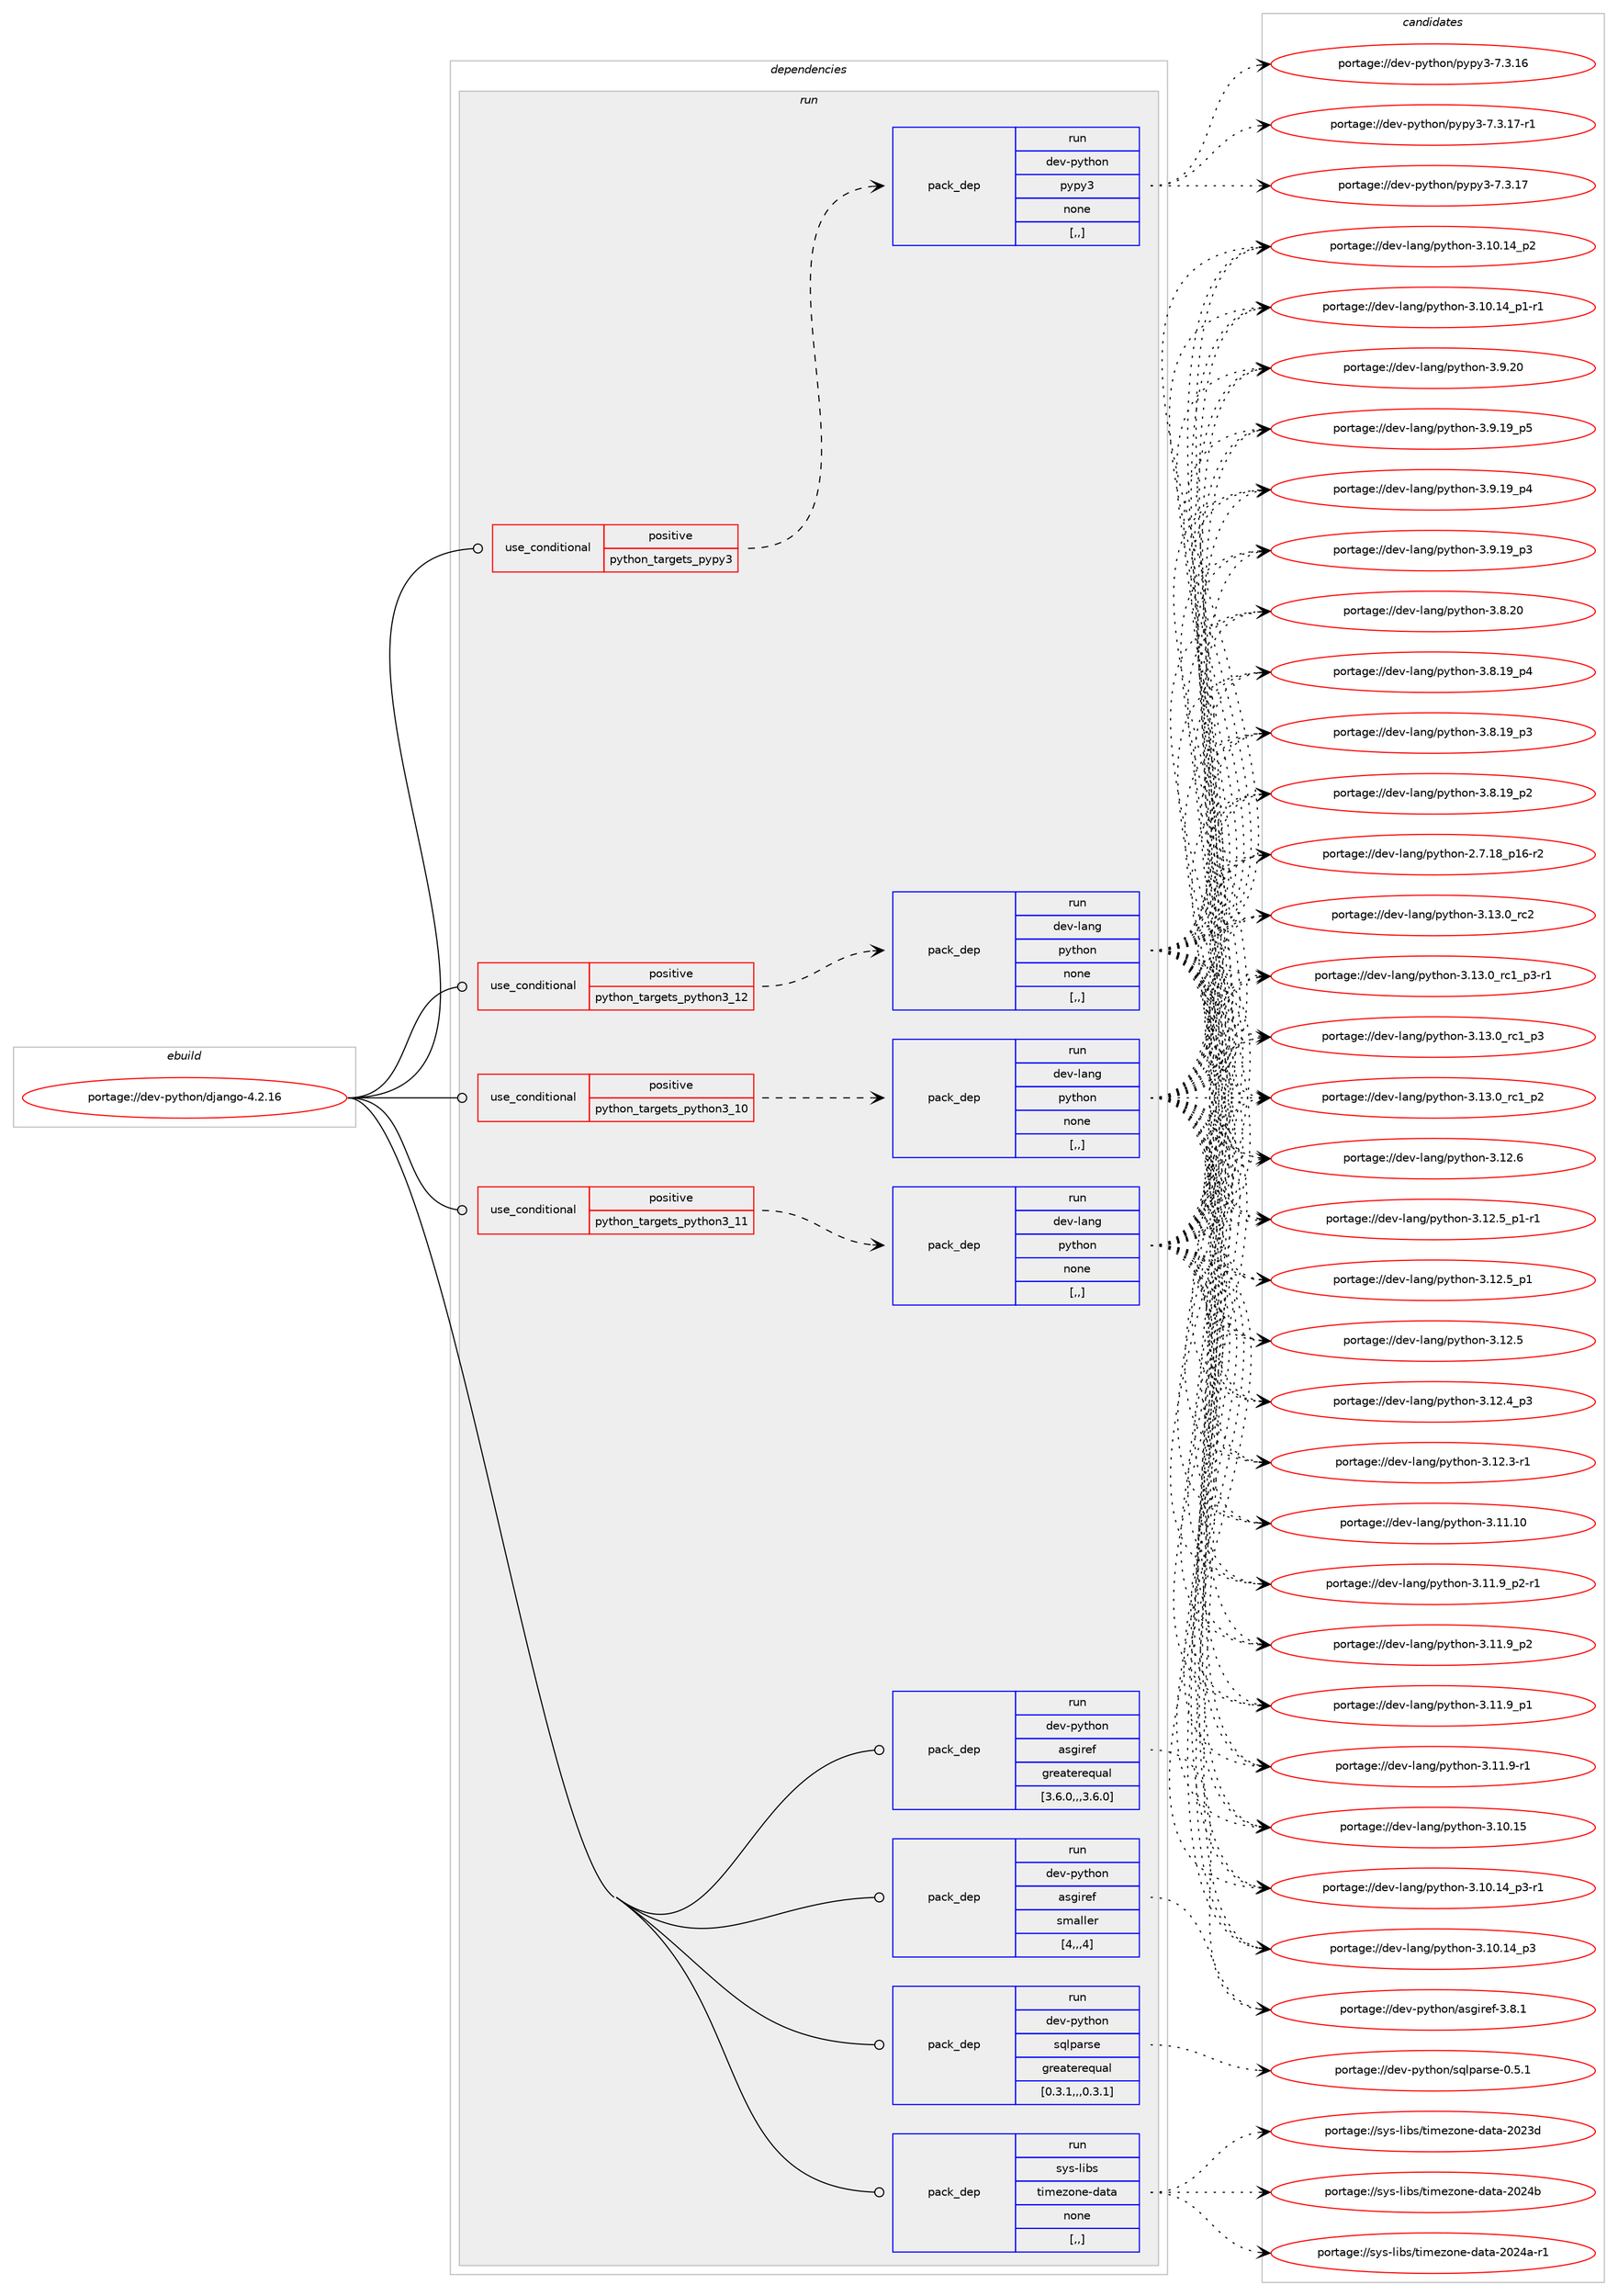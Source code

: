 digraph prolog {

# *************
# Graph options
# *************

newrank=true;
concentrate=true;
compound=true;
graph [rankdir=LR,fontname=Helvetica,fontsize=10,ranksep=1.5];#, ranksep=2.5, nodesep=0.2];
edge  [arrowhead=vee];
node  [fontname=Helvetica,fontsize=10];

# **********
# The ebuild
# **********

subgraph cluster_leftcol {
color=gray;
label=<<i>ebuild</i>>;
id [label="portage://dev-python/django-4.2.16", color=red, width=4, href="../dev-python/django-4.2.16.svg"];
}

# ****************
# The dependencies
# ****************

subgraph cluster_midcol {
color=gray;
label=<<i>dependencies</i>>;
subgraph cluster_compile {
fillcolor="#eeeeee";
style=filled;
label=<<i>compile</i>>;
}
subgraph cluster_compileandrun {
fillcolor="#eeeeee";
style=filled;
label=<<i>compile and run</i>>;
}
subgraph cluster_run {
fillcolor="#eeeeee";
style=filled;
label=<<i>run</i>>;
subgraph cond162623 {
dependency639541 [label=<<TABLE BORDER="0" CELLBORDER="1" CELLSPACING="0" CELLPADDING="4"><TR><TD ROWSPAN="3" CELLPADDING="10">use_conditional</TD></TR><TR><TD>positive</TD></TR><TR><TD>python_targets_pypy3</TD></TR></TABLE>>, shape=none, color=red];
subgraph pack472101 {
dependency639542 [label=<<TABLE BORDER="0" CELLBORDER="1" CELLSPACING="0" CELLPADDING="4" WIDTH="220"><TR><TD ROWSPAN="6" CELLPADDING="30">pack_dep</TD></TR><TR><TD WIDTH="110">run</TD></TR><TR><TD>dev-python</TD></TR><TR><TD>pypy3</TD></TR><TR><TD>none</TD></TR><TR><TD>[,,]</TD></TR></TABLE>>, shape=none, color=blue];
}
dependency639541:e -> dependency639542:w [weight=20,style="dashed",arrowhead="vee"];
}
id:e -> dependency639541:w [weight=20,style="solid",arrowhead="odot"];
subgraph cond162624 {
dependency639543 [label=<<TABLE BORDER="0" CELLBORDER="1" CELLSPACING="0" CELLPADDING="4"><TR><TD ROWSPAN="3" CELLPADDING="10">use_conditional</TD></TR><TR><TD>positive</TD></TR><TR><TD>python_targets_python3_10</TD></TR></TABLE>>, shape=none, color=red];
subgraph pack472102 {
dependency639544 [label=<<TABLE BORDER="0" CELLBORDER="1" CELLSPACING="0" CELLPADDING="4" WIDTH="220"><TR><TD ROWSPAN="6" CELLPADDING="30">pack_dep</TD></TR><TR><TD WIDTH="110">run</TD></TR><TR><TD>dev-lang</TD></TR><TR><TD>python</TD></TR><TR><TD>none</TD></TR><TR><TD>[,,]</TD></TR></TABLE>>, shape=none, color=blue];
}
dependency639543:e -> dependency639544:w [weight=20,style="dashed",arrowhead="vee"];
}
id:e -> dependency639543:w [weight=20,style="solid",arrowhead="odot"];
subgraph cond162625 {
dependency639545 [label=<<TABLE BORDER="0" CELLBORDER="1" CELLSPACING="0" CELLPADDING="4"><TR><TD ROWSPAN="3" CELLPADDING="10">use_conditional</TD></TR><TR><TD>positive</TD></TR><TR><TD>python_targets_python3_11</TD></TR></TABLE>>, shape=none, color=red];
subgraph pack472103 {
dependency639546 [label=<<TABLE BORDER="0" CELLBORDER="1" CELLSPACING="0" CELLPADDING="4" WIDTH="220"><TR><TD ROWSPAN="6" CELLPADDING="30">pack_dep</TD></TR><TR><TD WIDTH="110">run</TD></TR><TR><TD>dev-lang</TD></TR><TR><TD>python</TD></TR><TR><TD>none</TD></TR><TR><TD>[,,]</TD></TR></TABLE>>, shape=none, color=blue];
}
dependency639545:e -> dependency639546:w [weight=20,style="dashed",arrowhead="vee"];
}
id:e -> dependency639545:w [weight=20,style="solid",arrowhead="odot"];
subgraph cond162626 {
dependency639547 [label=<<TABLE BORDER="0" CELLBORDER="1" CELLSPACING="0" CELLPADDING="4"><TR><TD ROWSPAN="3" CELLPADDING="10">use_conditional</TD></TR><TR><TD>positive</TD></TR><TR><TD>python_targets_python3_12</TD></TR></TABLE>>, shape=none, color=red];
subgraph pack472104 {
dependency639548 [label=<<TABLE BORDER="0" CELLBORDER="1" CELLSPACING="0" CELLPADDING="4" WIDTH="220"><TR><TD ROWSPAN="6" CELLPADDING="30">pack_dep</TD></TR><TR><TD WIDTH="110">run</TD></TR><TR><TD>dev-lang</TD></TR><TR><TD>python</TD></TR><TR><TD>none</TD></TR><TR><TD>[,,]</TD></TR></TABLE>>, shape=none, color=blue];
}
dependency639547:e -> dependency639548:w [weight=20,style="dashed",arrowhead="vee"];
}
id:e -> dependency639547:w [weight=20,style="solid",arrowhead="odot"];
subgraph pack472105 {
dependency639549 [label=<<TABLE BORDER="0" CELLBORDER="1" CELLSPACING="0" CELLPADDING="4" WIDTH="220"><TR><TD ROWSPAN="6" CELLPADDING="30">pack_dep</TD></TR><TR><TD WIDTH="110">run</TD></TR><TR><TD>dev-python</TD></TR><TR><TD>asgiref</TD></TR><TR><TD>greaterequal</TD></TR><TR><TD>[3.6.0,,,3.6.0]</TD></TR></TABLE>>, shape=none, color=blue];
}
id:e -> dependency639549:w [weight=20,style="solid",arrowhead="odot"];
subgraph pack472106 {
dependency639550 [label=<<TABLE BORDER="0" CELLBORDER="1" CELLSPACING="0" CELLPADDING="4" WIDTH="220"><TR><TD ROWSPAN="6" CELLPADDING="30">pack_dep</TD></TR><TR><TD WIDTH="110">run</TD></TR><TR><TD>dev-python</TD></TR><TR><TD>asgiref</TD></TR><TR><TD>smaller</TD></TR><TR><TD>[4,,,4]</TD></TR></TABLE>>, shape=none, color=blue];
}
id:e -> dependency639550:w [weight=20,style="solid",arrowhead="odot"];
subgraph pack472107 {
dependency639551 [label=<<TABLE BORDER="0" CELLBORDER="1" CELLSPACING="0" CELLPADDING="4" WIDTH="220"><TR><TD ROWSPAN="6" CELLPADDING="30">pack_dep</TD></TR><TR><TD WIDTH="110">run</TD></TR><TR><TD>dev-python</TD></TR><TR><TD>sqlparse</TD></TR><TR><TD>greaterequal</TD></TR><TR><TD>[0.3.1,,,0.3.1]</TD></TR></TABLE>>, shape=none, color=blue];
}
id:e -> dependency639551:w [weight=20,style="solid",arrowhead="odot"];
subgraph pack472108 {
dependency639552 [label=<<TABLE BORDER="0" CELLBORDER="1" CELLSPACING="0" CELLPADDING="4" WIDTH="220"><TR><TD ROWSPAN="6" CELLPADDING="30">pack_dep</TD></TR><TR><TD WIDTH="110">run</TD></TR><TR><TD>sys-libs</TD></TR><TR><TD>timezone-data</TD></TR><TR><TD>none</TD></TR><TR><TD>[,,]</TD></TR></TABLE>>, shape=none, color=blue];
}
id:e -> dependency639552:w [weight=20,style="solid",arrowhead="odot"];
}
}

# **************
# The candidates
# **************

subgraph cluster_choices {
rank=same;
color=gray;
label=<<i>candidates</i>>;

subgraph choice472101 {
color=black;
nodesep=1;
choice100101118451121211161041111104711212111212151455546514649554511449 [label="portage://dev-python/pypy3-7.3.17-r1", color=red, width=4,href="../dev-python/pypy3-7.3.17-r1.svg"];
choice10010111845112121116104111110471121211121215145554651464955 [label="portage://dev-python/pypy3-7.3.17", color=red, width=4,href="../dev-python/pypy3-7.3.17.svg"];
choice10010111845112121116104111110471121211121215145554651464954 [label="portage://dev-python/pypy3-7.3.16", color=red, width=4,href="../dev-python/pypy3-7.3.16.svg"];
dependency639542:e -> choice100101118451121211161041111104711212111212151455546514649554511449:w [style=dotted,weight="100"];
dependency639542:e -> choice10010111845112121116104111110471121211121215145554651464955:w [style=dotted,weight="100"];
dependency639542:e -> choice10010111845112121116104111110471121211121215145554651464954:w [style=dotted,weight="100"];
}
subgraph choice472102 {
color=black;
nodesep=1;
choice10010111845108971101034711212111610411111045514649514648951149950 [label="portage://dev-lang/python-3.13.0_rc2", color=red, width=4,href="../dev-lang/python-3.13.0_rc2.svg"];
choice1001011184510897110103471121211161041111104551464951464895114994995112514511449 [label="portage://dev-lang/python-3.13.0_rc1_p3-r1", color=red, width=4,href="../dev-lang/python-3.13.0_rc1_p3-r1.svg"];
choice100101118451089711010347112121116104111110455146495146489511499499511251 [label="portage://dev-lang/python-3.13.0_rc1_p3", color=red, width=4,href="../dev-lang/python-3.13.0_rc1_p3.svg"];
choice100101118451089711010347112121116104111110455146495146489511499499511250 [label="portage://dev-lang/python-3.13.0_rc1_p2", color=red, width=4,href="../dev-lang/python-3.13.0_rc1_p2.svg"];
choice10010111845108971101034711212111610411111045514649504654 [label="portage://dev-lang/python-3.12.6", color=red, width=4,href="../dev-lang/python-3.12.6.svg"];
choice1001011184510897110103471121211161041111104551464950465395112494511449 [label="portage://dev-lang/python-3.12.5_p1-r1", color=red, width=4,href="../dev-lang/python-3.12.5_p1-r1.svg"];
choice100101118451089711010347112121116104111110455146495046539511249 [label="portage://dev-lang/python-3.12.5_p1", color=red, width=4,href="../dev-lang/python-3.12.5_p1.svg"];
choice10010111845108971101034711212111610411111045514649504653 [label="portage://dev-lang/python-3.12.5", color=red, width=4,href="../dev-lang/python-3.12.5.svg"];
choice100101118451089711010347112121116104111110455146495046529511251 [label="portage://dev-lang/python-3.12.4_p3", color=red, width=4,href="../dev-lang/python-3.12.4_p3.svg"];
choice100101118451089711010347112121116104111110455146495046514511449 [label="portage://dev-lang/python-3.12.3-r1", color=red, width=4,href="../dev-lang/python-3.12.3-r1.svg"];
choice1001011184510897110103471121211161041111104551464949464948 [label="portage://dev-lang/python-3.11.10", color=red, width=4,href="../dev-lang/python-3.11.10.svg"];
choice1001011184510897110103471121211161041111104551464949465795112504511449 [label="portage://dev-lang/python-3.11.9_p2-r1", color=red, width=4,href="../dev-lang/python-3.11.9_p2-r1.svg"];
choice100101118451089711010347112121116104111110455146494946579511250 [label="portage://dev-lang/python-3.11.9_p2", color=red, width=4,href="../dev-lang/python-3.11.9_p2.svg"];
choice100101118451089711010347112121116104111110455146494946579511249 [label="portage://dev-lang/python-3.11.9_p1", color=red, width=4,href="../dev-lang/python-3.11.9_p1.svg"];
choice100101118451089711010347112121116104111110455146494946574511449 [label="portage://dev-lang/python-3.11.9-r1", color=red, width=4,href="../dev-lang/python-3.11.9-r1.svg"];
choice1001011184510897110103471121211161041111104551464948464953 [label="portage://dev-lang/python-3.10.15", color=red, width=4,href="../dev-lang/python-3.10.15.svg"];
choice100101118451089711010347112121116104111110455146494846495295112514511449 [label="portage://dev-lang/python-3.10.14_p3-r1", color=red, width=4,href="../dev-lang/python-3.10.14_p3-r1.svg"];
choice10010111845108971101034711212111610411111045514649484649529511251 [label="portage://dev-lang/python-3.10.14_p3", color=red, width=4,href="../dev-lang/python-3.10.14_p3.svg"];
choice10010111845108971101034711212111610411111045514649484649529511250 [label="portage://dev-lang/python-3.10.14_p2", color=red, width=4,href="../dev-lang/python-3.10.14_p2.svg"];
choice100101118451089711010347112121116104111110455146494846495295112494511449 [label="portage://dev-lang/python-3.10.14_p1-r1", color=red, width=4,href="../dev-lang/python-3.10.14_p1-r1.svg"];
choice10010111845108971101034711212111610411111045514657465048 [label="portage://dev-lang/python-3.9.20", color=red, width=4,href="../dev-lang/python-3.9.20.svg"];
choice100101118451089711010347112121116104111110455146574649579511253 [label="portage://dev-lang/python-3.9.19_p5", color=red, width=4,href="../dev-lang/python-3.9.19_p5.svg"];
choice100101118451089711010347112121116104111110455146574649579511252 [label="portage://dev-lang/python-3.9.19_p4", color=red, width=4,href="../dev-lang/python-3.9.19_p4.svg"];
choice100101118451089711010347112121116104111110455146574649579511251 [label="portage://dev-lang/python-3.9.19_p3", color=red, width=4,href="../dev-lang/python-3.9.19_p3.svg"];
choice10010111845108971101034711212111610411111045514656465048 [label="portage://dev-lang/python-3.8.20", color=red, width=4,href="../dev-lang/python-3.8.20.svg"];
choice100101118451089711010347112121116104111110455146564649579511252 [label="portage://dev-lang/python-3.8.19_p4", color=red, width=4,href="../dev-lang/python-3.8.19_p4.svg"];
choice100101118451089711010347112121116104111110455146564649579511251 [label="portage://dev-lang/python-3.8.19_p3", color=red, width=4,href="../dev-lang/python-3.8.19_p3.svg"];
choice100101118451089711010347112121116104111110455146564649579511250 [label="portage://dev-lang/python-3.8.19_p2", color=red, width=4,href="../dev-lang/python-3.8.19_p2.svg"];
choice100101118451089711010347112121116104111110455046554649569511249544511450 [label="portage://dev-lang/python-2.7.18_p16-r2", color=red, width=4,href="../dev-lang/python-2.7.18_p16-r2.svg"];
dependency639544:e -> choice10010111845108971101034711212111610411111045514649514648951149950:w [style=dotted,weight="100"];
dependency639544:e -> choice1001011184510897110103471121211161041111104551464951464895114994995112514511449:w [style=dotted,weight="100"];
dependency639544:e -> choice100101118451089711010347112121116104111110455146495146489511499499511251:w [style=dotted,weight="100"];
dependency639544:e -> choice100101118451089711010347112121116104111110455146495146489511499499511250:w [style=dotted,weight="100"];
dependency639544:e -> choice10010111845108971101034711212111610411111045514649504654:w [style=dotted,weight="100"];
dependency639544:e -> choice1001011184510897110103471121211161041111104551464950465395112494511449:w [style=dotted,weight="100"];
dependency639544:e -> choice100101118451089711010347112121116104111110455146495046539511249:w [style=dotted,weight="100"];
dependency639544:e -> choice10010111845108971101034711212111610411111045514649504653:w [style=dotted,weight="100"];
dependency639544:e -> choice100101118451089711010347112121116104111110455146495046529511251:w [style=dotted,weight="100"];
dependency639544:e -> choice100101118451089711010347112121116104111110455146495046514511449:w [style=dotted,weight="100"];
dependency639544:e -> choice1001011184510897110103471121211161041111104551464949464948:w [style=dotted,weight="100"];
dependency639544:e -> choice1001011184510897110103471121211161041111104551464949465795112504511449:w [style=dotted,weight="100"];
dependency639544:e -> choice100101118451089711010347112121116104111110455146494946579511250:w [style=dotted,weight="100"];
dependency639544:e -> choice100101118451089711010347112121116104111110455146494946579511249:w [style=dotted,weight="100"];
dependency639544:e -> choice100101118451089711010347112121116104111110455146494946574511449:w [style=dotted,weight="100"];
dependency639544:e -> choice1001011184510897110103471121211161041111104551464948464953:w [style=dotted,weight="100"];
dependency639544:e -> choice100101118451089711010347112121116104111110455146494846495295112514511449:w [style=dotted,weight="100"];
dependency639544:e -> choice10010111845108971101034711212111610411111045514649484649529511251:w [style=dotted,weight="100"];
dependency639544:e -> choice10010111845108971101034711212111610411111045514649484649529511250:w [style=dotted,weight="100"];
dependency639544:e -> choice100101118451089711010347112121116104111110455146494846495295112494511449:w [style=dotted,weight="100"];
dependency639544:e -> choice10010111845108971101034711212111610411111045514657465048:w [style=dotted,weight="100"];
dependency639544:e -> choice100101118451089711010347112121116104111110455146574649579511253:w [style=dotted,weight="100"];
dependency639544:e -> choice100101118451089711010347112121116104111110455146574649579511252:w [style=dotted,weight="100"];
dependency639544:e -> choice100101118451089711010347112121116104111110455146574649579511251:w [style=dotted,weight="100"];
dependency639544:e -> choice10010111845108971101034711212111610411111045514656465048:w [style=dotted,weight="100"];
dependency639544:e -> choice100101118451089711010347112121116104111110455146564649579511252:w [style=dotted,weight="100"];
dependency639544:e -> choice100101118451089711010347112121116104111110455146564649579511251:w [style=dotted,weight="100"];
dependency639544:e -> choice100101118451089711010347112121116104111110455146564649579511250:w [style=dotted,weight="100"];
dependency639544:e -> choice100101118451089711010347112121116104111110455046554649569511249544511450:w [style=dotted,weight="100"];
}
subgraph choice472103 {
color=black;
nodesep=1;
choice10010111845108971101034711212111610411111045514649514648951149950 [label="portage://dev-lang/python-3.13.0_rc2", color=red, width=4,href="../dev-lang/python-3.13.0_rc2.svg"];
choice1001011184510897110103471121211161041111104551464951464895114994995112514511449 [label="portage://dev-lang/python-3.13.0_rc1_p3-r1", color=red, width=4,href="../dev-lang/python-3.13.0_rc1_p3-r1.svg"];
choice100101118451089711010347112121116104111110455146495146489511499499511251 [label="portage://dev-lang/python-3.13.0_rc1_p3", color=red, width=4,href="../dev-lang/python-3.13.0_rc1_p3.svg"];
choice100101118451089711010347112121116104111110455146495146489511499499511250 [label="portage://dev-lang/python-3.13.0_rc1_p2", color=red, width=4,href="../dev-lang/python-3.13.0_rc1_p2.svg"];
choice10010111845108971101034711212111610411111045514649504654 [label="portage://dev-lang/python-3.12.6", color=red, width=4,href="../dev-lang/python-3.12.6.svg"];
choice1001011184510897110103471121211161041111104551464950465395112494511449 [label="portage://dev-lang/python-3.12.5_p1-r1", color=red, width=4,href="../dev-lang/python-3.12.5_p1-r1.svg"];
choice100101118451089711010347112121116104111110455146495046539511249 [label="portage://dev-lang/python-3.12.5_p1", color=red, width=4,href="../dev-lang/python-3.12.5_p1.svg"];
choice10010111845108971101034711212111610411111045514649504653 [label="portage://dev-lang/python-3.12.5", color=red, width=4,href="../dev-lang/python-3.12.5.svg"];
choice100101118451089711010347112121116104111110455146495046529511251 [label="portage://dev-lang/python-3.12.4_p3", color=red, width=4,href="../dev-lang/python-3.12.4_p3.svg"];
choice100101118451089711010347112121116104111110455146495046514511449 [label="portage://dev-lang/python-3.12.3-r1", color=red, width=4,href="../dev-lang/python-3.12.3-r1.svg"];
choice1001011184510897110103471121211161041111104551464949464948 [label="portage://dev-lang/python-3.11.10", color=red, width=4,href="../dev-lang/python-3.11.10.svg"];
choice1001011184510897110103471121211161041111104551464949465795112504511449 [label="portage://dev-lang/python-3.11.9_p2-r1", color=red, width=4,href="../dev-lang/python-3.11.9_p2-r1.svg"];
choice100101118451089711010347112121116104111110455146494946579511250 [label="portage://dev-lang/python-3.11.9_p2", color=red, width=4,href="../dev-lang/python-3.11.9_p2.svg"];
choice100101118451089711010347112121116104111110455146494946579511249 [label="portage://dev-lang/python-3.11.9_p1", color=red, width=4,href="../dev-lang/python-3.11.9_p1.svg"];
choice100101118451089711010347112121116104111110455146494946574511449 [label="portage://dev-lang/python-3.11.9-r1", color=red, width=4,href="../dev-lang/python-3.11.9-r1.svg"];
choice1001011184510897110103471121211161041111104551464948464953 [label="portage://dev-lang/python-3.10.15", color=red, width=4,href="../dev-lang/python-3.10.15.svg"];
choice100101118451089711010347112121116104111110455146494846495295112514511449 [label="portage://dev-lang/python-3.10.14_p3-r1", color=red, width=4,href="../dev-lang/python-3.10.14_p3-r1.svg"];
choice10010111845108971101034711212111610411111045514649484649529511251 [label="portage://dev-lang/python-3.10.14_p3", color=red, width=4,href="../dev-lang/python-3.10.14_p3.svg"];
choice10010111845108971101034711212111610411111045514649484649529511250 [label="portage://dev-lang/python-3.10.14_p2", color=red, width=4,href="../dev-lang/python-3.10.14_p2.svg"];
choice100101118451089711010347112121116104111110455146494846495295112494511449 [label="portage://dev-lang/python-3.10.14_p1-r1", color=red, width=4,href="../dev-lang/python-3.10.14_p1-r1.svg"];
choice10010111845108971101034711212111610411111045514657465048 [label="portage://dev-lang/python-3.9.20", color=red, width=4,href="../dev-lang/python-3.9.20.svg"];
choice100101118451089711010347112121116104111110455146574649579511253 [label="portage://dev-lang/python-3.9.19_p5", color=red, width=4,href="../dev-lang/python-3.9.19_p5.svg"];
choice100101118451089711010347112121116104111110455146574649579511252 [label="portage://dev-lang/python-3.9.19_p4", color=red, width=4,href="../dev-lang/python-3.9.19_p4.svg"];
choice100101118451089711010347112121116104111110455146574649579511251 [label="portage://dev-lang/python-3.9.19_p3", color=red, width=4,href="../dev-lang/python-3.9.19_p3.svg"];
choice10010111845108971101034711212111610411111045514656465048 [label="portage://dev-lang/python-3.8.20", color=red, width=4,href="../dev-lang/python-3.8.20.svg"];
choice100101118451089711010347112121116104111110455146564649579511252 [label="portage://dev-lang/python-3.8.19_p4", color=red, width=4,href="../dev-lang/python-3.8.19_p4.svg"];
choice100101118451089711010347112121116104111110455146564649579511251 [label="portage://dev-lang/python-3.8.19_p3", color=red, width=4,href="../dev-lang/python-3.8.19_p3.svg"];
choice100101118451089711010347112121116104111110455146564649579511250 [label="portage://dev-lang/python-3.8.19_p2", color=red, width=4,href="../dev-lang/python-3.8.19_p2.svg"];
choice100101118451089711010347112121116104111110455046554649569511249544511450 [label="portage://dev-lang/python-2.7.18_p16-r2", color=red, width=4,href="../dev-lang/python-2.7.18_p16-r2.svg"];
dependency639546:e -> choice10010111845108971101034711212111610411111045514649514648951149950:w [style=dotted,weight="100"];
dependency639546:e -> choice1001011184510897110103471121211161041111104551464951464895114994995112514511449:w [style=dotted,weight="100"];
dependency639546:e -> choice100101118451089711010347112121116104111110455146495146489511499499511251:w [style=dotted,weight="100"];
dependency639546:e -> choice100101118451089711010347112121116104111110455146495146489511499499511250:w [style=dotted,weight="100"];
dependency639546:e -> choice10010111845108971101034711212111610411111045514649504654:w [style=dotted,weight="100"];
dependency639546:e -> choice1001011184510897110103471121211161041111104551464950465395112494511449:w [style=dotted,weight="100"];
dependency639546:e -> choice100101118451089711010347112121116104111110455146495046539511249:w [style=dotted,weight="100"];
dependency639546:e -> choice10010111845108971101034711212111610411111045514649504653:w [style=dotted,weight="100"];
dependency639546:e -> choice100101118451089711010347112121116104111110455146495046529511251:w [style=dotted,weight="100"];
dependency639546:e -> choice100101118451089711010347112121116104111110455146495046514511449:w [style=dotted,weight="100"];
dependency639546:e -> choice1001011184510897110103471121211161041111104551464949464948:w [style=dotted,weight="100"];
dependency639546:e -> choice1001011184510897110103471121211161041111104551464949465795112504511449:w [style=dotted,weight="100"];
dependency639546:e -> choice100101118451089711010347112121116104111110455146494946579511250:w [style=dotted,weight="100"];
dependency639546:e -> choice100101118451089711010347112121116104111110455146494946579511249:w [style=dotted,weight="100"];
dependency639546:e -> choice100101118451089711010347112121116104111110455146494946574511449:w [style=dotted,weight="100"];
dependency639546:e -> choice1001011184510897110103471121211161041111104551464948464953:w [style=dotted,weight="100"];
dependency639546:e -> choice100101118451089711010347112121116104111110455146494846495295112514511449:w [style=dotted,weight="100"];
dependency639546:e -> choice10010111845108971101034711212111610411111045514649484649529511251:w [style=dotted,weight="100"];
dependency639546:e -> choice10010111845108971101034711212111610411111045514649484649529511250:w [style=dotted,weight="100"];
dependency639546:e -> choice100101118451089711010347112121116104111110455146494846495295112494511449:w [style=dotted,weight="100"];
dependency639546:e -> choice10010111845108971101034711212111610411111045514657465048:w [style=dotted,weight="100"];
dependency639546:e -> choice100101118451089711010347112121116104111110455146574649579511253:w [style=dotted,weight="100"];
dependency639546:e -> choice100101118451089711010347112121116104111110455146574649579511252:w [style=dotted,weight="100"];
dependency639546:e -> choice100101118451089711010347112121116104111110455146574649579511251:w [style=dotted,weight="100"];
dependency639546:e -> choice10010111845108971101034711212111610411111045514656465048:w [style=dotted,weight="100"];
dependency639546:e -> choice100101118451089711010347112121116104111110455146564649579511252:w [style=dotted,weight="100"];
dependency639546:e -> choice100101118451089711010347112121116104111110455146564649579511251:w [style=dotted,weight="100"];
dependency639546:e -> choice100101118451089711010347112121116104111110455146564649579511250:w [style=dotted,weight="100"];
dependency639546:e -> choice100101118451089711010347112121116104111110455046554649569511249544511450:w [style=dotted,weight="100"];
}
subgraph choice472104 {
color=black;
nodesep=1;
choice10010111845108971101034711212111610411111045514649514648951149950 [label="portage://dev-lang/python-3.13.0_rc2", color=red, width=4,href="../dev-lang/python-3.13.0_rc2.svg"];
choice1001011184510897110103471121211161041111104551464951464895114994995112514511449 [label="portage://dev-lang/python-3.13.0_rc1_p3-r1", color=red, width=4,href="../dev-lang/python-3.13.0_rc1_p3-r1.svg"];
choice100101118451089711010347112121116104111110455146495146489511499499511251 [label="portage://dev-lang/python-3.13.0_rc1_p3", color=red, width=4,href="../dev-lang/python-3.13.0_rc1_p3.svg"];
choice100101118451089711010347112121116104111110455146495146489511499499511250 [label="portage://dev-lang/python-3.13.0_rc1_p2", color=red, width=4,href="../dev-lang/python-3.13.0_rc1_p2.svg"];
choice10010111845108971101034711212111610411111045514649504654 [label="portage://dev-lang/python-3.12.6", color=red, width=4,href="../dev-lang/python-3.12.6.svg"];
choice1001011184510897110103471121211161041111104551464950465395112494511449 [label="portage://dev-lang/python-3.12.5_p1-r1", color=red, width=4,href="../dev-lang/python-3.12.5_p1-r1.svg"];
choice100101118451089711010347112121116104111110455146495046539511249 [label="portage://dev-lang/python-3.12.5_p1", color=red, width=4,href="../dev-lang/python-3.12.5_p1.svg"];
choice10010111845108971101034711212111610411111045514649504653 [label="portage://dev-lang/python-3.12.5", color=red, width=4,href="../dev-lang/python-3.12.5.svg"];
choice100101118451089711010347112121116104111110455146495046529511251 [label="portage://dev-lang/python-3.12.4_p3", color=red, width=4,href="../dev-lang/python-3.12.4_p3.svg"];
choice100101118451089711010347112121116104111110455146495046514511449 [label="portage://dev-lang/python-3.12.3-r1", color=red, width=4,href="../dev-lang/python-3.12.3-r1.svg"];
choice1001011184510897110103471121211161041111104551464949464948 [label="portage://dev-lang/python-3.11.10", color=red, width=4,href="../dev-lang/python-3.11.10.svg"];
choice1001011184510897110103471121211161041111104551464949465795112504511449 [label="portage://dev-lang/python-3.11.9_p2-r1", color=red, width=4,href="../dev-lang/python-3.11.9_p2-r1.svg"];
choice100101118451089711010347112121116104111110455146494946579511250 [label="portage://dev-lang/python-3.11.9_p2", color=red, width=4,href="../dev-lang/python-3.11.9_p2.svg"];
choice100101118451089711010347112121116104111110455146494946579511249 [label="portage://dev-lang/python-3.11.9_p1", color=red, width=4,href="../dev-lang/python-3.11.9_p1.svg"];
choice100101118451089711010347112121116104111110455146494946574511449 [label="portage://dev-lang/python-3.11.9-r1", color=red, width=4,href="../dev-lang/python-3.11.9-r1.svg"];
choice1001011184510897110103471121211161041111104551464948464953 [label="portage://dev-lang/python-3.10.15", color=red, width=4,href="../dev-lang/python-3.10.15.svg"];
choice100101118451089711010347112121116104111110455146494846495295112514511449 [label="portage://dev-lang/python-3.10.14_p3-r1", color=red, width=4,href="../dev-lang/python-3.10.14_p3-r1.svg"];
choice10010111845108971101034711212111610411111045514649484649529511251 [label="portage://dev-lang/python-3.10.14_p3", color=red, width=4,href="../dev-lang/python-3.10.14_p3.svg"];
choice10010111845108971101034711212111610411111045514649484649529511250 [label="portage://dev-lang/python-3.10.14_p2", color=red, width=4,href="../dev-lang/python-3.10.14_p2.svg"];
choice100101118451089711010347112121116104111110455146494846495295112494511449 [label="portage://dev-lang/python-3.10.14_p1-r1", color=red, width=4,href="../dev-lang/python-3.10.14_p1-r1.svg"];
choice10010111845108971101034711212111610411111045514657465048 [label="portage://dev-lang/python-3.9.20", color=red, width=4,href="../dev-lang/python-3.9.20.svg"];
choice100101118451089711010347112121116104111110455146574649579511253 [label="portage://dev-lang/python-3.9.19_p5", color=red, width=4,href="../dev-lang/python-3.9.19_p5.svg"];
choice100101118451089711010347112121116104111110455146574649579511252 [label="portage://dev-lang/python-3.9.19_p4", color=red, width=4,href="../dev-lang/python-3.9.19_p4.svg"];
choice100101118451089711010347112121116104111110455146574649579511251 [label="portage://dev-lang/python-3.9.19_p3", color=red, width=4,href="../dev-lang/python-3.9.19_p3.svg"];
choice10010111845108971101034711212111610411111045514656465048 [label="portage://dev-lang/python-3.8.20", color=red, width=4,href="../dev-lang/python-3.8.20.svg"];
choice100101118451089711010347112121116104111110455146564649579511252 [label="portage://dev-lang/python-3.8.19_p4", color=red, width=4,href="../dev-lang/python-3.8.19_p4.svg"];
choice100101118451089711010347112121116104111110455146564649579511251 [label="portage://dev-lang/python-3.8.19_p3", color=red, width=4,href="../dev-lang/python-3.8.19_p3.svg"];
choice100101118451089711010347112121116104111110455146564649579511250 [label="portage://dev-lang/python-3.8.19_p2", color=red, width=4,href="../dev-lang/python-3.8.19_p2.svg"];
choice100101118451089711010347112121116104111110455046554649569511249544511450 [label="portage://dev-lang/python-2.7.18_p16-r2", color=red, width=4,href="../dev-lang/python-2.7.18_p16-r2.svg"];
dependency639548:e -> choice10010111845108971101034711212111610411111045514649514648951149950:w [style=dotted,weight="100"];
dependency639548:e -> choice1001011184510897110103471121211161041111104551464951464895114994995112514511449:w [style=dotted,weight="100"];
dependency639548:e -> choice100101118451089711010347112121116104111110455146495146489511499499511251:w [style=dotted,weight="100"];
dependency639548:e -> choice100101118451089711010347112121116104111110455146495146489511499499511250:w [style=dotted,weight="100"];
dependency639548:e -> choice10010111845108971101034711212111610411111045514649504654:w [style=dotted,weight="100"];
dependency639548:e -> choice1001011184510897110103471121211161041111104551464950465395112494511449:w [style=dotted,weight="100"];
dependency639548:e -> choice100101118451089711010347112121116104111110455146495046539511249:w [style=dotted,weight="100"];
dependency639548:e -> choice10010111845108971101034711212111610411111045514649504653:w [style=dotted,weight="100"];
dependency639548:e -> choice100101118451089711010347112121116104111110455146495046529511251:w [style=dotted,weight="100"];
dependency639548:e -> choice100101118451089711010347112121116104111110455146495046514511449:w [style=dotted,weight="100"];
dependency639548:e -> choice1001011184510897110103471121211161041111104551464949464948:w [style=dotted,weight="100"];
dependency639548:e -> choice1001011184510897110103471121211161041111104551464949465795112504511449:w [style=dotted,weight="100"];
dependency639548:e -> choice100101118451089711010347112121116104111110455146494946579511250:w [style=dotted,weight="100"];
dependency639548:e -> choice100101118451089711010347112121116104111110455146494946579511249:w [style=dotted,weight="100"];
dependency639548:e -> choice100101118451089711010347112121116104111110455146494946574511449:w [style=dotted,weight="100"];
dependency639548:e -> choice1001011184510897110103471121211161041111104551464948464953:w [style=dotted,weight="100"];
dependency639548:e -> choice100101118451089711010347112121116104111110455146494846495295112514511449:w [style=dotted,weight="100"];
dependency639548:e -> choice10010111845108971101034711212111610411111045514649484649529511251:w [style=dotted,weight="100"];
dependency639548:e -> choice10010111845108971101034711212111610411111045514649484649529511250:w [style=dotted,weight="100"];
dependency639548:e -> choice100101118451089711010347112121116104111110455146494846495295112494511449:w [style=dotted,weight="100"];
dependency639548:e -> choice10010111845108971101034711212111610411111045514657465048:w [style=dotted,weight="100"];
dependency639548:e -> choice100101118451089711010347112121116104111110455146574649579511253:w [style=dotted,weight="100"];
dependency639548:e -> choice100101118451089711010347112121116104111110455146574649579511252:w [style=dotted,weight="100"];
dependency639548:e -> choice100101118451089711010347112121116104111110455146574649579511251:w [style=dotted,weight="100"];
dependency639548:e -> choice10010111845108971101034711212111610411111045514656465048:w [style=dotted,weight="100"];
dependency639548:e -> choice100101118451089711010347112121116104111110455146564649579511252:w [style=dotted,weight="100"];
dependency639548:e -> choice100101118451089711010347112121116104111110455146564649579511251:w [style=dotted,weight="100"];
dependency639548:e -> choice100101118451089711010347112121116104111110455146564649579511250:w [style=dotted,weight="100"];
dependency639548:e -> choice100101118451089711010347112121116104111110455046554649569511249544511450:w [style=dotted,weight="100"];
}
subgraph choice472105 {
color=black;
nodesep=1;
choice100101118451121211161041111104797115103105114101102455146564649 [label="portage://dev-python/asgiref-3.8.1", color=red, width=4,href="../dev-python/asgiref-3.8.1.svg"];
dependency639549:e -> choice100101118451121211161041111104797115103105114101102455146564649:w [style=dotted,weight="100"];
}
subgraph choice472106 {
color=black;
nodesep=1;
choice100101118451121211161041111104797115103105114101102455146564649 [label="portage://dev-python/asgiref-3.8.1", color=red, width=4,href="../dev-python/asgiref-3.8.1.svg"];
dependency639550:e -> choice100101118451121211161041111104797115103105114101102455146564649:w [style=dotted,weight="100"];
}
subgraph choice472107 {
color=black;
nodesep=1;
choice100101118451121211161041111104711511310811297114115101454846534649 [label="portage://dev-python/sqlparse-0.5.1", color=red, width=4,href="../dev-python/sqlparse-0.5.1.svg"];
dependency639551:e -> choice100101118451121211161041111104711511310811297114115101454846534649:w [style=dotted,weight="100"];
}
subgraph choice472108 {
color=black;
nodesep=1;
choice115121115451081059811547116105109101122111110101451009711697455048505298 [label="portage://sys-libs/timezone-data-2024b", color=red, width=4,href="../sys-libs/timezone-data-2024b.svg"];
choice1151211154510810598115471161051091011221111101014510097116974550485052974511449 [label="portage://sys-libs/timezone-data-2024a-r1", color=red, width=4,href="../sys-libs/timezone-data-2024a-r1.svg"];
choice1151211154510810598115471161051091011221111101014510097116974550485051100 [label="portage://sys-libs/timezone-data-2023d", color=red, width=4,href="../sys-libs/timezone-data-2023d.svg"];
dependency639552:e -> choice115121115451081059811547116105109101122111110101451009711697455048505298:w [style=dotted,weight="100"];
dependency639552:e -> choice1151211154510810598115471161051091011221111101014510097116974550485052974511449:w [style=dotted,weight="100"];
dependency639552:e -> choice1151211154510810598115471161051091011221111101014510097116974550485051100:w [style=dotted,weight="100"];
}
}

}
